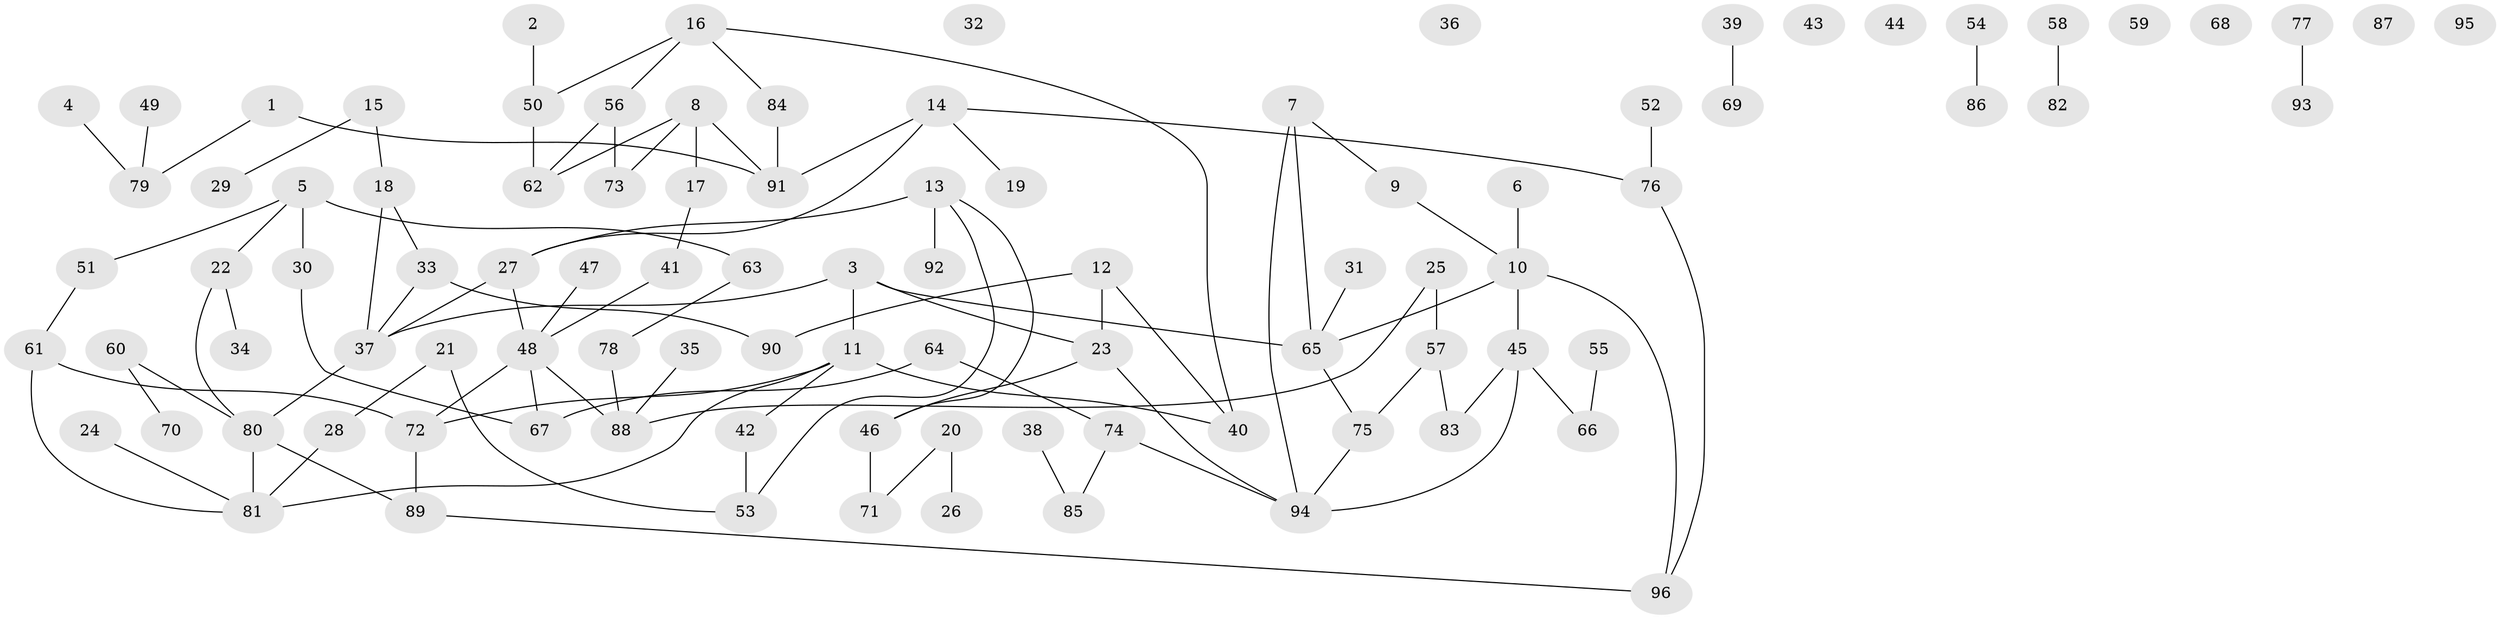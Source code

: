// Generated by graph-tools (version 1.1) at 2025/40/03/09/25 04:40:32]
// undirected, 96 vertices, 110 edges
graph export_dot {
graph [start="1"]
  node [color=gray90,style=filled];
  1;
  2;
  3;
  4;
  5;
  6;
  7;
  8;
  9;
  10;
  11;
  12;
  13;
  14;
  15;
  16;
  17;
  18;
  19;
  20;
  21;
  22;
  23;
  24;
  25;
  26;
  27;
  28;
  29;
  30;
  31;
  32;
  33;
  34;
  35;
  36;
  37;
  38;
  39;
  40;
  41;
  42;
  43;
  44;
  45;
  46;
  47;
  48;
  49;
  50;
  51;
  52;
  53;
  54;
  55;
  56;
  57;
  58;
  59;
  60;
  61;
  62;
  63;
  64;
  65;
  66;
  67;
  68;
  69;
  70;
  71;
  72;
  73;
  74;
  75;
  76;
  77;
  78;
  79;
  80;
  81;
  82;
  83;
  84;
  85;
  86;
  87;
  88;
  89;
  90;
  91;
  92;
  93;
  94;
  95;
  96;
  1 -- 79;
  1 -- 91;
  2 -- 50;
  3 -- 11;
  3 -- 23;
  3 -- 37;
  3 -- 65;
  4 -- 79;
  5 -- 22;
  5 -- 30;
  5 -- 51;
  5 -- 63;
  6 -- 10;
  7 -- 9;
  7 -- 65;
  7 -- 94;
  8 -- 17;
  8 -- 62;
  8 -- 73;
  8 -- 91;
  9 -- 10;
  10 -- 45;
  10 -- 65;
  10 -- 96;
  11 -- 40;
  11 -- 42;
  11 -- 72;
  11 -- 81;
  12 -- 23;
  12 -- 40;
  12 -- 90;
  13 -- 27;
  13 -- 46;
  13 -- 53;
  13 -- 92;
  14 -- 19;
  14 -- 27;
  14 -- 76;
  14 -- 91;
  15 -- 18;
  15 -- 29;
  16 -- 40;
  16 -- 50;
  16 -- 56;
  16 -- 84;
  17 -- 41;
  18 -- 33;
  18 -- 37;
  20 -- 26;
  20 -- 71;
  21 -- 28;
  21 -- 53;
  22 -- 34;
  22 -- 80;
  23 -- 46;
  23 -- 94;
  24 -- 81;
  25 -- 57;
  25 -- 88;
  27 -- 37;
  27 -- 48;
  28 -- 81;
  30 -- 67;
  31 -- 65;
  33 -- 37;
  33 -- 90;
  35 -- 88;
  37 -- 80;
  38 -- 85;
  39 -- 69;
  41 -- 48;
  42 -- 53;
  45 -- 66;
  45 -- 83;
  45 -- 94;
  46 -- 71;
  47 -- 48;
  48 -- 67;
  48 -- 72;
  48 -- 88;
  49 -- 79;
  50 -- 62;
  51 -- 61;
  52 -- 76;
  54 -- 86;
  55 -- 66;
  56 -- 62;
  56 -- 73;
  57 -- 75;
  57 -- 83;
  58 -- 82;
  60 -- 70;
  60 -- 80;
  61 -- 72;
  61 -- 81;
  63 -- 78;
  64 -- 67;
  64 -- 74;
  65 -- 75;
  72 -- 89;
  74 -- 85;
  74 -- 94;
  75 -- 94;
  76 -- 96;
  77 -- 93;
  78 -- 88;
  80 -- 81;
  80 -- 89;
  84 -- 91;
  89 -- 96;
}
